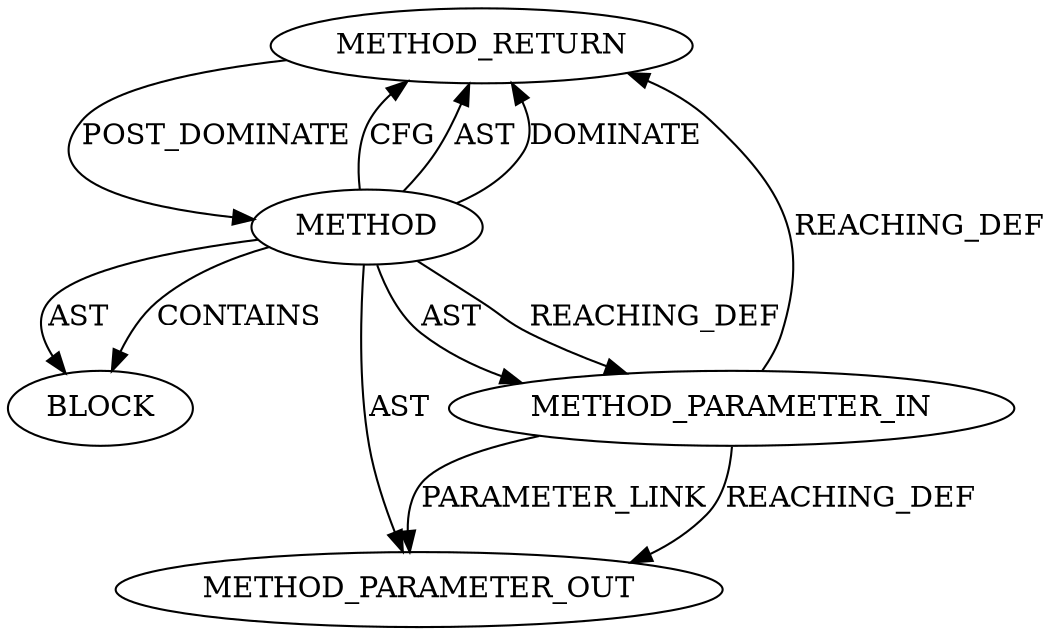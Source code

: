 digraph {
  12000 [label=METHOD_RETURN ORDER=2 CODE="RET" TYPE_FULL_NAME="ANY" EVALUATION_STRATEGY="BY_VALUE"]
  11999 [label=BLOCK ORDER=1 ARGUMENT_INDEX=1 CODE="<empty>" TYPE_FULL_NAME="ANY"]
  13257 [label=METHOD_PARAMETER_OUT ORDER=1 CODE="p1" IS_VARIADIC=false TYPE_FULL_NAME="ANY" EVALUATION_STRATEGY="BY_VALUE" INDEX=1 NAME="p1"]
  11998 [label=METHOD_PARAMETER_IN ORDER=1 CODE="p1" IS_VARIADIC=false TYPE_FULL_NAME="ANY" EVALUATION_STRATEGY="BY_VALUE" INDEX=1 NAME="p1"]
  11997 [label=METHOD AST_PARENT_TYPE="NAMESPACE_BLOCK" AST_PARENT_FULL_NAME="<global>" ORDER=0 CODE="<empty>" FULL_NAME="<operator>.addressOf" IS_EXTERNAL=true FILENAME="<empty>" SIGNATURE="" NAME="<operator>.addressOf"]
  11998 -> 13257 [label=PARAMETER_LINK ]
  11997 -> 11998 [label=AST ]
  11998 -> 12000 [label=REACHING_DEF VARIABLE="p1"]
  11997 -> 11999 [label=AST ]
  11997 -> 11998 [label=REACHING_DEF VARIABLE=""]
  11997 -> 13257 [label=AST ]
  11997 -> 12000 [label=CFG ]
  12000 -> 11997 [label=POST_DOMINATE ]
  11997 -> 12000 [label=AST ]
  11997 -> 12000 [label=DOMINATE ]
  11998 -> 13257 [label=REACHING_DEF VARIABLE="p1"]
  11997 -> 11999 [label=CONTAINS ]
}
